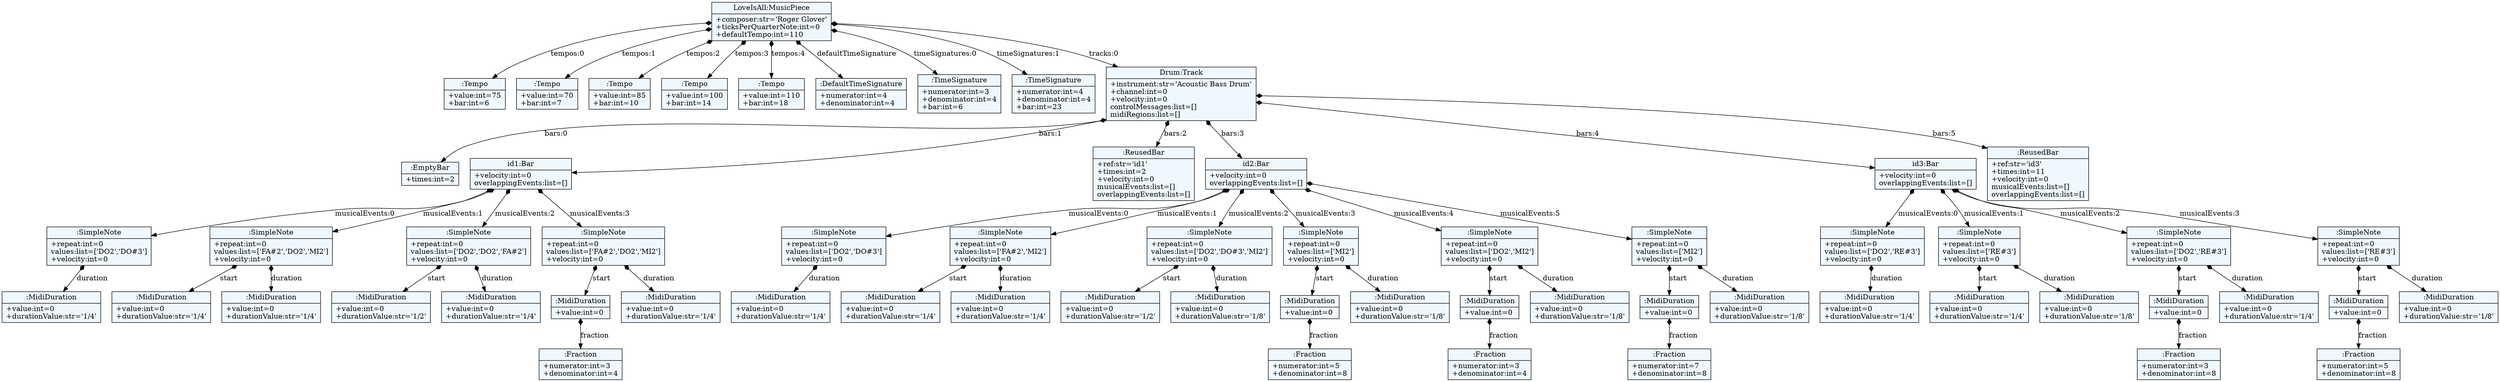 
    digraph textX {
    fontname = "Bitstream Vera Sans"
    fontsize = 8
    node[
        shape=record,
        style=filled,
        fillcolor=aliceblue
    ]
    nodesep = 0.3
    edge[dir=black,arrowtail=empty]


1953179261248 -> 1953179473184 [label="tempos:0" arrowtail=diamond dir=both]
1953179473184[label="{:Tempo|+value:int=75\l+bar:int=6\l}"]
1953179261248 -> 1953179473232 [label="tempos:1" arrowtail=diamond dir=both]
1953179473232[label="{:Tempo|+value:int=70\l+bar:int=7\l}"]
1953179261248 -> 1953179473280 [label="tempos:2" arrowtail=diamond dir=both]
1953179473280[label="{:Tempo|+value:int=85\l+bar:int=10\l}"]
1953179261248 -> 1953179473040 [label="tempos:3" arrowtail=diamond dir=both]
1953179473040[label="{:Tempo|+value:int=100\l+bar:int=14\l}"]
1953179261248 -> 1953179472368 [label="tempos:4" arrowtail=diamond dir=both]
1953179472368[label="{:Tempo|+value:int=110\l+bar:int=18\l}"]
1953179261248 -> 1953179472032 [label="defaultTimeSignature" arrowtail=diamond dir=both]
1953179472032[label="{:DefaultTimeSignature|+numerator:int=4\l+denominator:int=4\l}"]
1953179261248 -> 1953179472512 [label="timeSignatures:0" arrowtail=diamond dir=both]
1953179472512[label="{:TimeSignature|+numerator:int=3\l+denominator:int=4\l+bar:int=6\l}"]
1953179261248 -> 1953179472080 [label="timeSignatures:1" arrowtail=diamond dir=both]
1953179472080[label="{:TimeSignature|+numerator:int=4\l+denominator:int=4\l+bar:int=23\l}"]
1953179261248 -> 1953179369824 [label="tracks:0" arrowtail=diamond dir=both]
1953179369824 -> 1953179370640 [label="bars:0" arrowtail=diamond dir=both]
1953179370640[label="{:EmptyBar|+times:int=2\l}"]
1953179369824 -> 1953179371504 [label="bars:1" arrowtail=diamond dir=both]
1953179371504 -> 1953179370976 [label="musicalEvents:0" arrowtail=diamond dir=both]
1953179370976 -> 1953179370208 [label="duration" arrowtail=diamond dir=both]
1953179370208[label="{:MidiDuration|+value:int=0\l+durationValue:str='1/4'\l}"]
1953179370976[label="{:SimpleNote|+repeat:int=0\lvalues:list=['DO2','DO#3']\l+velocity:int=0\l}"]
1953179371504 -> 1953179369584 [label="musicalEvents:1" arrowtail=diamond dir=both]
1953179369584 -> 1953179372848 [label="start" arrowtail=diamond dir=both]
1953179372848[label="{:MidiDuration|+value:int=0\l+durationValue:str='1/4'\l}"]
1953179369584 -> 1953179372944 [label="duration" arrowtail=diamond dir=both]
1953179372944[label="{:MidiDuration|+value:int=0\l+durationValue:str='1/4'\l}"]
1953179369584[label="{:SimpleNote|+repeat:int=0\lvalues:list=['FA#2','DO2','MI2']\l+velocity:int=0\l}"]
1953179371504 -> 1953179369632 [label="musicalEvents:2" arrowtail=diamond dir=both]
1953179369632 -> 1953179373376 [label="start" arrowtail=diamond dir=both]
1953179373376[label="{:MidiDuration|+value:int=0\l+durationValue:str='1/2'\l}"]
1953179369632 -> 1953179370304 [label="duration" arrowtail=diamond dir=both]
1953179370304[label="{:MidiDuration|+value:int=0\l+durationValue:str='1/4'\l}"]
1953179369632[label="{:SimpleNote|+repeat:int=0\lvalues:list=['DO2','DO2','FA#2']\l+velocity:int=0\l}"]
1953179371504 -> 1953179373328 [label="musicalEvents:3" arrowtail=diamond dir=both]
1953179373328 -> 1953179372560 [label="start" arrowtail=diamond dir=both]
1953179372560 -> 1953179331072 [label="fraction" arrowtail=diamond dir=both]
1953179331072[label="{:Fraction|+numerator:int=3\l+denominator:int=4\l}"]
1953179372560[label="{:MidiDuration|+value:int=0\l}"]
1953179373328 -> 1953179331024 [label="duration" arrowtail=diamond dir=both]
1953179331024[label="{:MidiDuration|+value:int=0\l+durationValue:str='1/4'\l}"]
1953179373328[label="{:SimpleNote|+repeat:int=0\lvalues:list=['FA#2','DO2','MI2']\l+velocity:int=0\l}"]
1953179371504[label="{id1:Bar|+velocity:int=0\loverlappingEvents:list=[]\l}"]
1953179369824 -> 1953179371552 [label="bars:2" arrowtail=diamond dir=both]
1953179371552[label="{:ReusedBar|+ref:str='id1'\l+times:int=2\l+velocity:int=0\lmusicalEvents:list=[]\loverlappingEvents:list=[]\l}"]
1953179369824 -> 1953179370928 [label="bars:3" arrowtail=diamond dir=both]
1953179370928 -> 1953179330784 [label="musicalEvents:0" arrowtail=diamond dir=both]
1953179330784 -> 1953179331168 [label="duration" arrowtail=diamond dir=both]
1953179331168[label="{:MidiDuration|+value:int=0\l+durationValue:str='1/4'\l}"]
1953179330784[label="{:SimpleNote|+repeat:int=0\lvalues:list=['DO2','DO#3']\l+velocity:int=0\l}"]
1953179370928 -> 1953179331120 [label="musicalEvents:1" arrowtail=diamond dir=both]
1953179331120 -> 1953179329440 [label="start" arrowtail=diamond dir=both]
1953179329440[label="{:MidiDuration|+value:int=0\l+durationValue:str='1/4'\l}"]
1953179331120 -> 1953179330736 [label="duration" arrowtail=diamond dir=both]
1953179330736[label="{:MidiDuration|+value:int=0\l+durationValue:str='1/4'\l}"]
1953179331120[label="{:SimpleNote|+repeat:int=0\lvalues:list=['FA#2','MI2']\l+velocity:int=0\l}"]
1953179370928 -> 1953179328816 [label="musicalEvents:2" arrowtail=diamond dir=both]
1953179328816 -> 1953179331984 [label="start" arrowtail=diamond dir=both]
1953179331984[label="{:MidiDuration|+value:int=0\l+durationValue:str='1/2'\l}"]
1953179328816 -> 1953179332032 [label="duration" arrowtail=diamond dir=both]
1953179332032[label="{:MidiDuration|+value:int=0\l+durationValue:str='1/8'\l}"]
1953179328816[label="{:SimpleNote|+repeat:int=0\lvalues:list=['DO2','DO#3','MI2']\l+velocity:int=0\l}"]
1953179370928 -> 1953179330880 [label="musicalEvents:3" arrowtail=diamond dir=both]
1953179330880 -> 1953179332416 [label="start" arrowtail=diamond dir=both]
1953179332416 -> 1953179329872 [label="fraction" arrowtail=diamond dir=both]
1953179329872[label="{:Fraction|+numerator:int=5\l+denominator:int=8\l}"]
1953179332416[label="{:MidiDuration|+value:int=0\l}"]
1953179330880 -> 1953179370160 [label="duration" arrowtail=diamond dir=both]
1953179370160[label="{:MidiDuration|+value:int=0\l+durationValue:str='1/8'\l}"]
1953179330880[label="{:SimpleNote|+repeat:int=0\lvalues:list=['MI2']\l+velocity:int=0\l}"]
1953179370928 -> 1953179329776 [label="musicalEvents:4" arrowtail=diamond dir=both]
1953179329776 -> 1953179330160 [label="start" arrowtail=diamond dir=both]
1953179330160 -> 1953179329344 [label="fraction" arrowtail=diamond dir=both]
1953179329344[label="{:Fraction|+numerator:int=3\l+denominator:int=4\l}"]
1953179330160[label="{:MidiDuration|+value:int=0\l}"]
1953179329776 -> 1953179330208 [label="duration" arrowtail=diamond dir=both]
1953179330208[label="{:MidiDuration|+value:int=0\l+durationValue:str='1/8'\l}"]
1953179329776[label="{:SimpleNote|+repeat:int=0\lvalues:list=['DO2','MI2']\l+velocity:int=0\l}"]
1953179370928 -> 1953179330640 [label="musicalEvents:5" arrowtail=diamond dir=both]
1953179330640 -> 1953179329056 [label="start" arrowtail=diamond dir=both]
1953179329056 -> 1953179331264 [label="fraction" arrowtail=diamond dir=both]
1953179331264[label="{:Fraction|+numerator:int=7\l+denominator:int=8\l}"]
1953179329056[label="{:MidiDuration|+value:int=0\l}"]
1953179330640 -> 1953179328720 [label="duration" arrowtail=diamond dir=both]
1953179328720[label="{:MidiDuration|+value:int=0\l+durationValue:str='1/8'\l}"]
1953179330640[label="{:SimpleNote|+repeat:int=0\lvalues:list=['MI2']\l+velocity:int=0\l}"]
1953179370928[label="{id2:Bar|+velocity:int=0\loverlappingEvents:list=[]\l}"]
1953179369824 -> 1953179370448 [label="bars:4" arrowtail=diamond dir=both]
1953179370448 -> 1953179442480 [label="musicalEvents:0" arrowtail=diamond dir=both]
1953179442480 -> 1953179442048 [label="duration" arrowtail=diamond dir=both]
1953179442048[label="{:MidiDuration|+value:int=0\l+durationValue:str='1/4'\l}"]
1953179442480[label="{:SimpleNote|+repeat:int=0\lvalues:list=['DO2','RE#3']\l+velocity:int=0\l}"]
1953179370448 -> 1953179442864 [label="musicalEvents:1" arrowtail=diamond dir=both]
1953179442864 -> 1953179439312 [label="start" arrowtail=diamond dir=both]
1953179439312[label="{:MidiDuration|+value:int=0\l+durationValue:str='1/4'\l}"]
1953179442864 -> 1953179440704 [label="duration" arrowtail=diamond dir=both]
1953179440704[label="{:MidiDuration|+value:int=0\l+durationValue:str='1/8'\l}"]
1953179442864[label="{:SimpleNote|+repeat:int=0\lvalues:list=['RE#3']\l+velocity:int=0\l}"]
1953179370448 -> 1953179441664 [label="musicalEvents:2" arrowtail=diamond dir=both]
1953179441664 -> 1953179439984 [label="start" arrowtail=diamond dir=both]
1953179439984 -> 1953179440416 [label="fraction" arrowtail=diamond dir=both]
1953179440416[label="{:Fraction|+numerator:int=3\l+denominator:int=8\l}"]
1953179439984[label="{:MidiDuration|+value:int=0\l}"]
1953179441664 -> 1953179332368 [label="duration" arrowtail=diamond dir=both]
1953179332368[label="{:MidiDuration|+value:int=0\l+durationValue:str='1/4'\l}"]
1953179441664[label="{:SimpleNote|+repeat:int=0\lvalues:list=['DO2','RE#3']\l+velocity:int=0\l}"]
1953179370448 -> 1953179440368 [label="musicalEvents:3" arrowtail=diamond dir=both]
1953179440368 -> 1953179440176 [label="start" arrowtail=diamond dir=both]
1953179440176 -> 1953179440896 [label="fraction" arrowtail=diamond dir=both]
1953179440896[label="{:Fraction|+numerator:int=5\l+denominator:int=8\l}"]
1953179440176[label="{:MidiDuration|+value:int=0\l}"]
1953179440368 -> 1953179440608 [label="duration" arrowtail=diamond dir=both]
1953179440608[label="{:MidiDuration|+value:int=0\l+durationValue:str='1/8'\l}"]
1953179440368[label="{:SimpleNote|+repeat:int=0\lvalues:list=['RE#3']\l+velocity:int=0\l}"]
1953179370448[label="{id3:Bar|+velocity:int=0\loverlappingEvents:list=[]\l}"]
1953179369824 -> 1953179330352 [label="bars:5" arrowtail=diamond dir=both]
1953179330352[label="{:ReusedBar|+ref:str='id3'\l+times:int=11\l+velocity:int=0\lmusicalEvents:list=[]\loverlappingEvents:list=[]\l}"]
1953179369824[label="{Drum:Track|+instrument:str='Acoustic Bass Drum'\l+channel:int=0\l+velocity:int=0\lcontrolMessages:list=[]\lmidiRegions:list=[]\l}"]
1953179261248[label="{LoveIsAll:MusicPiece|+composer:str='Roger Glover'\l+ticksPerQuarterNote:int=0\l+defaultTempo:int=110\l}"]

}
